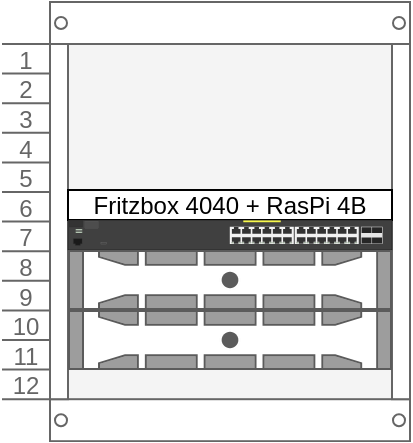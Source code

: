 <mxfile version="24.7.8">
  <diagram name="Page-1" id="099fd60b-425b-db50-ffb0-6b813814b670">
    <mxGraphModel dx="680" dy="392" grid="1" gridSize="5" guides="1" tooltips="1" connect="1" arrows="1" fold="1" page="1" pageScale="1" pageWidth="850" pageHeight="1100" background="none" math="0" shadow="0">
      <root>
        <mxCell id="0" />
        <mxCell id="1" parent="0" />
        <mxCell id="E9XPyHdcbbLzMoTRbIXx-2" value="" style="strokeColor=#666666;html=1;verticalLabelPosition=bottom;labelBackgroundColor=#ffffff;verticalAlign=top;outlineConnect=0;shadow=0;dashed=0;shape=mxgraph.rackGeneral.rackCabinet3;fillColor2=#f4f4f4;container=1;collapsible=0;childLayout=rack;allowGaps=1;marginLeft=33;marginRight=9;marginTop=21;marginBottom=22;textColor=#666666;numDisp=ascend;" vertex="1" parent="1">
          <mxGeometry x="60" y="80" width="204" height="219" as="geometry" />
        </mxCell>
        <mxCell id="E9XPyHdcbbLzMoTRbIXx-9" value="Fritzbox 4040 + RasPi 4B" style="rounded=0;whiteSpace=wrap;html=1;" vertex="1" parent="E9XPyHdcbbLzMoTRbIXx-2">
          <mxGeometry x="33" y="94" width="162" height="15" as="geometry" />
        </mxCell>
        <mxCell id="E9XPyHdcbbLzMoTRbIXx-5" value="" style="html=1;verticalLabelPosition=bottom;verticalAlign=top;outlineConnect=0;shadow=0;dashed=0;shape=mxgraph.rack.hpe_aruba.switches.j9773a_2530_24g_poeplus_switch;" vertex="1" parent="E9XPyHdcbbLzMoTRbIXx-2">
          <mxGeometry x="33" y="109" width="162" height="15" as="geometry" />
        </mxCell>
        <mxCell id="E9XPyHdcbbLzMoTRbIXx-3" value="" style="strokeColor=#666666;html=1;labelPosition=right;align=left;spacingLeft=15;shadow=0;dashed=0;outlineConnect=0;shape=mxgraph.rack.dell.dell_poweredge_2u;" vertex="1" parent="E9XPyHdcbbLzMoTRbIXx-2">
          <mxGeometry x="33" y="124" width="162" height="30" as="geometry" />
        </mxCell>
        <mxCell id="E9XPyHdcbbLzMoTRbIXx-4" value="" style="strokeColor=#666666;html=1;labelPosition=right;align=left;spacingLeft=15;shadow=0;dashed=0;outlineConnect=0;shape=mxgraph.rack.dell.dell_poweredge_2u;" vertex="1" parent="E9XPyHdcbbLzMoTRbIXx-2">
          <mxGeometry x="33" y="154" width="162" height="30" as="geometry" />
        </mxCell>
      </root>
    </mxGraphModel>
  </diagram>
</mxfile>
